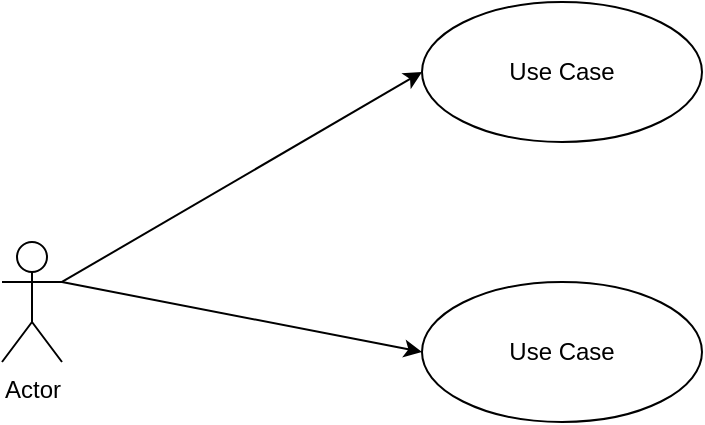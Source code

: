 <mxfile version="14.2.5" type="github"><diagram id="RblVxdn4kCIUeq7bfaPv" name="Page-1"><mxGraphModel dx="898" dy="482" grid="1" gridSize="10" guides="1" tooltips="1" connect="1" arrows="1" fold="1" page="1" pageScale="1" pageWidth="827" pageHeight="1169" math="0" shadow="0"><root><mxCell id="0"/><mxCell id="1" parent="0"/><mxCell id="YKZP5B1iFx3EhRGQeIXG-3" style="rounded=0;orthogonalLoop=1;jettySize=auto;html=1;exitX=1;exitY=0.333;exitDx=0;exitDy=0;exitPerimeter=0;entryX=0;entryY=0.5;entryDx=0;entryDy=0;strokeColor=none;" edge="1" parent="1" source="YKZP5B1iFx3EhRGQeIXG-1" target="YKZP5B1iFx3EhRGQeIXG-2"><mxGeometry relative="1" as="geometry"/></mxCell><mxCell id="YKZP5B1iFx3EhRGQeIXG-4" style="edgeStyle=none;rounded=0;orthogonalLoop=1;jettySize=auto;html=1;exitX=1;exitY=0.333;exitDx=0;exitDy=0;exitPerimeter=0;entryX=0;entryY=0.5;entryDx=0;entryDy=0;" edge="1" parent="1" source="YKZP5B1iFx3EhRGQeIXG-1" target="YKZP5B1iFx3EhRGQeIXG-2"><mxGeometry relative="1" as="geometry"/></mxCell><mxCell id="YKZP5B1iFx3EhRGQeIXG-6" style="edgeStyle=none;rounded=0;orthogonalLoop=1;jettySize=auto;html=1;exitX=1;exitY=0.333;exitDx=0;exitDy=0;exitPerimeter=0;entryX=0;entryY=0.5;entryDx=0;entryDy=0;" edge="1" parent="1" source="YKZP5B1iFx3EhRGQeIXG-1" target="YKZP5B1iFx3EhRGQeIXG-5"><mxGeometry relative="1" as="geometry"/></mxCell><mxCell id="YKZP5B1iFx3EhRGQeIXG-1" value="Actor" style="shape=umlActor;verticalLabelPosition=bottom;verticalAlign=top;html=1;" vertex="1" parent="1"><mxGeometry x="160" y="460" width="30" height="60" as="geometry"/></mxCell><mxCell id="YKZP5B1iFx3EhRGQeIXG-2" value="Use Case" style="ellipse;whiteSpace=wrap;html=1;" vertex="1" parent="1"><mxGeometry x="370" y="340" width="140" height="70" as="geometry"/></mxCell><mxCell id="YKZP5B1iFx3EhRGQeIXG-5" value="Use Case" style="ellipse;whiteSpace=wrap;html=1;" vertex="1" parent="1"><mxGeometry x="370" y="480" width="140" height="70" as="geometry"/></mxCell></root></mxGraphModel></diagram></mxfile>